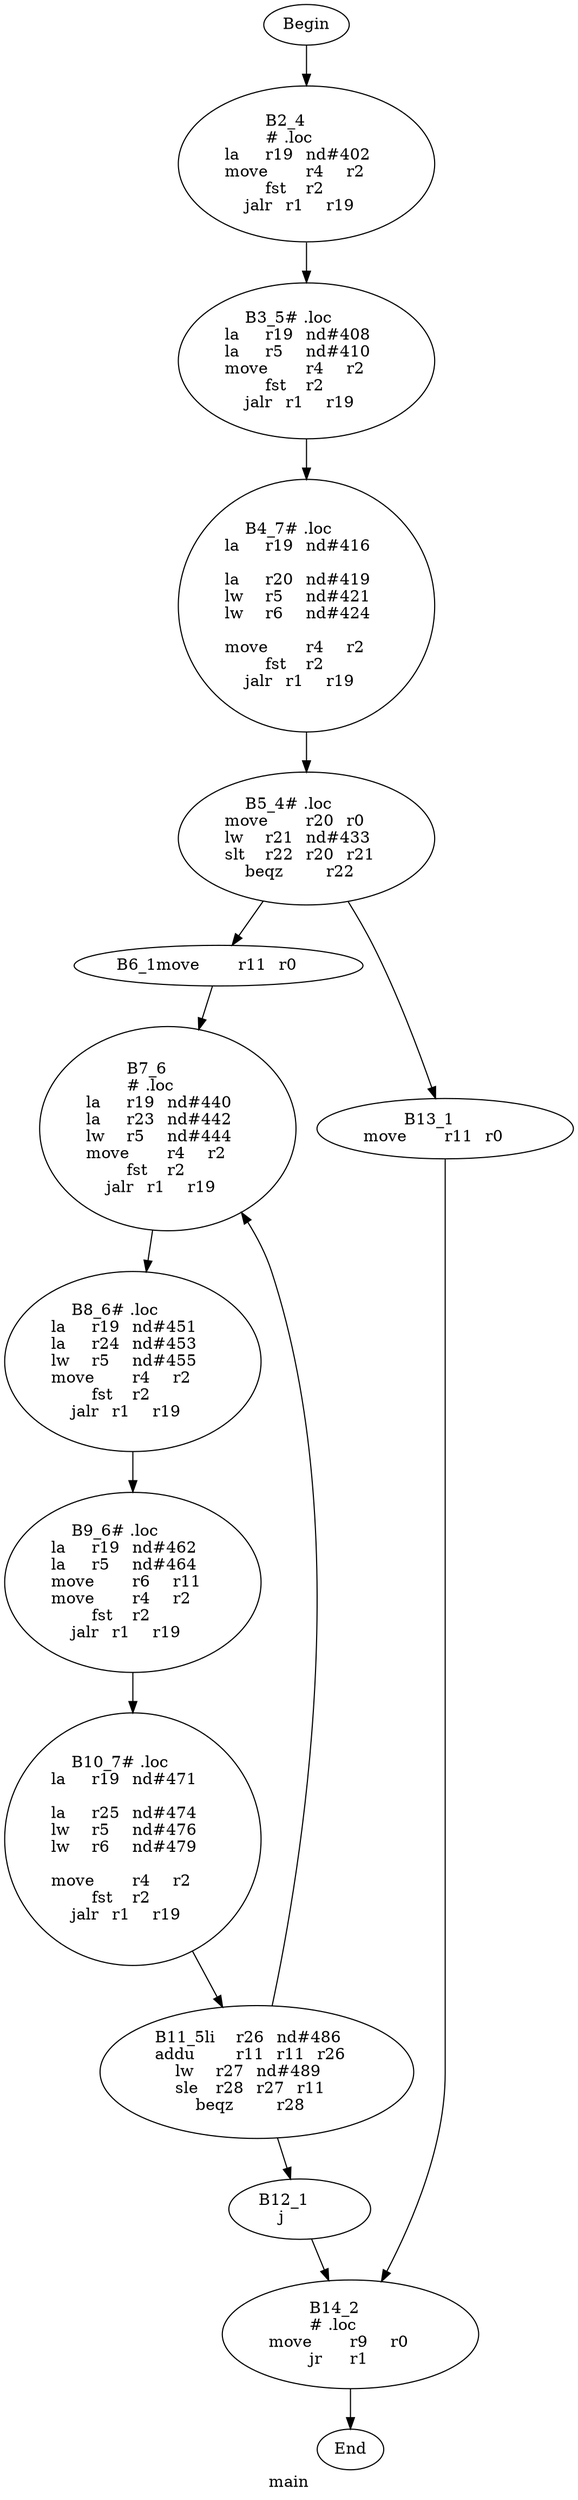 digraph G{
	label = "main"	style = "dashed";
	color = purple;
	Node0 [label = "Begin"];
	Node0 -> {Node2 }
	Node1 [label = "End"];
	Node1 -> {}
	Node2 [label = "B2_4	\n# .loc	\nla	r19	nd#402	\nmove	r4	r2	\nfst	r2	\njalr	r1	r19	\n"];
	Node2 -> {Node3 }
	Node3 [label = "B3_5# .loc	\nla	r19	nd#408	\nla	r5	nd#410	\nmove	r4	r2	\nfst	r2	\njalr	r1	r19	\n"];
	Node3 -> {Node4 }
	Node4 [label = "B4_7# .loc	\nla	r19	nd#416	\n	\nla	r20	nd#419	\nlw	r5	nd#421	\nlw	r6	nd#424	\n	\nmove	r4	r2	\nfst	r2	\njalr	r1	r19	\n"];
	Node4 -> {Node5 }
	Node5 [label = "B5_4# .loc	\nmove	r20	r0	\nlw	r21	nd#433	\nslt	r22	r20	r21	\nbeqz	r22	\n"];
	Node5 -> {Node6 Node13 }
	Node6 [label = "B6_1move	r11	r0	\n"];
	Node6 -> {Node7 }
	Node7 [label = "B7_6	\n# .loc	\nla	r19	nd#440	\nla	r23	nd#442	\nlw	r5	nd#444	\nmove	r4	r2	\nfst	r2	\njalr	r1	r19	\n"];
	Node7 -> {Node8 }
	Node8 [label = "B8_6# .loc	\nla	r19	nd#451	\nla	r24	nd#453	\nlw	r5	nd#455	\nmove	r4	r2	\nfst	r2	\njalr	r1	r19	\n"];
	Node8 -> {Node9 }
	Node9 [label = "B9_6# .loc	\nla	r19	nd#462	\nla	r5	nd#464	\nmove	r6	r11	\nmove	r4	r2	\nfst	r2	\njalr	r1	r19	\n"];
	Node9 -> {Node10 }
	Node10 [label = "B10_7# .loc	\nla	r19	nd#471	\n	\nla	r25	nd#474	\nlw	r5	nd#476	\nlw	r6	nd#479	\n	\nmove	r4	r2	\nfst	r2	\njalr	r1	r19	\n"];
	Node10 -> {Node11 }
	Node11 [label = "B11_5li	r26	nd#486	\naddu	r11	r11	r26	\nlw	r27	nd#489	\nsle	r28	r27	r11	\nbeqz	r28	\n"];
	Node11 -> {Node12 Node7 }
	Node12 [label = "B12_1	\nj	\n"];
	Node12 -> {Node14 }
	Node13 [label = "B13_1	\nmove	r11	r0	\n"];
	Node13 -> {Node14 }
	Node14 [label = "B14_2	\n# .loc	\nmove	r9	r0	\njr	r1	\n"];
	Node14 -> {Node1 }
}
